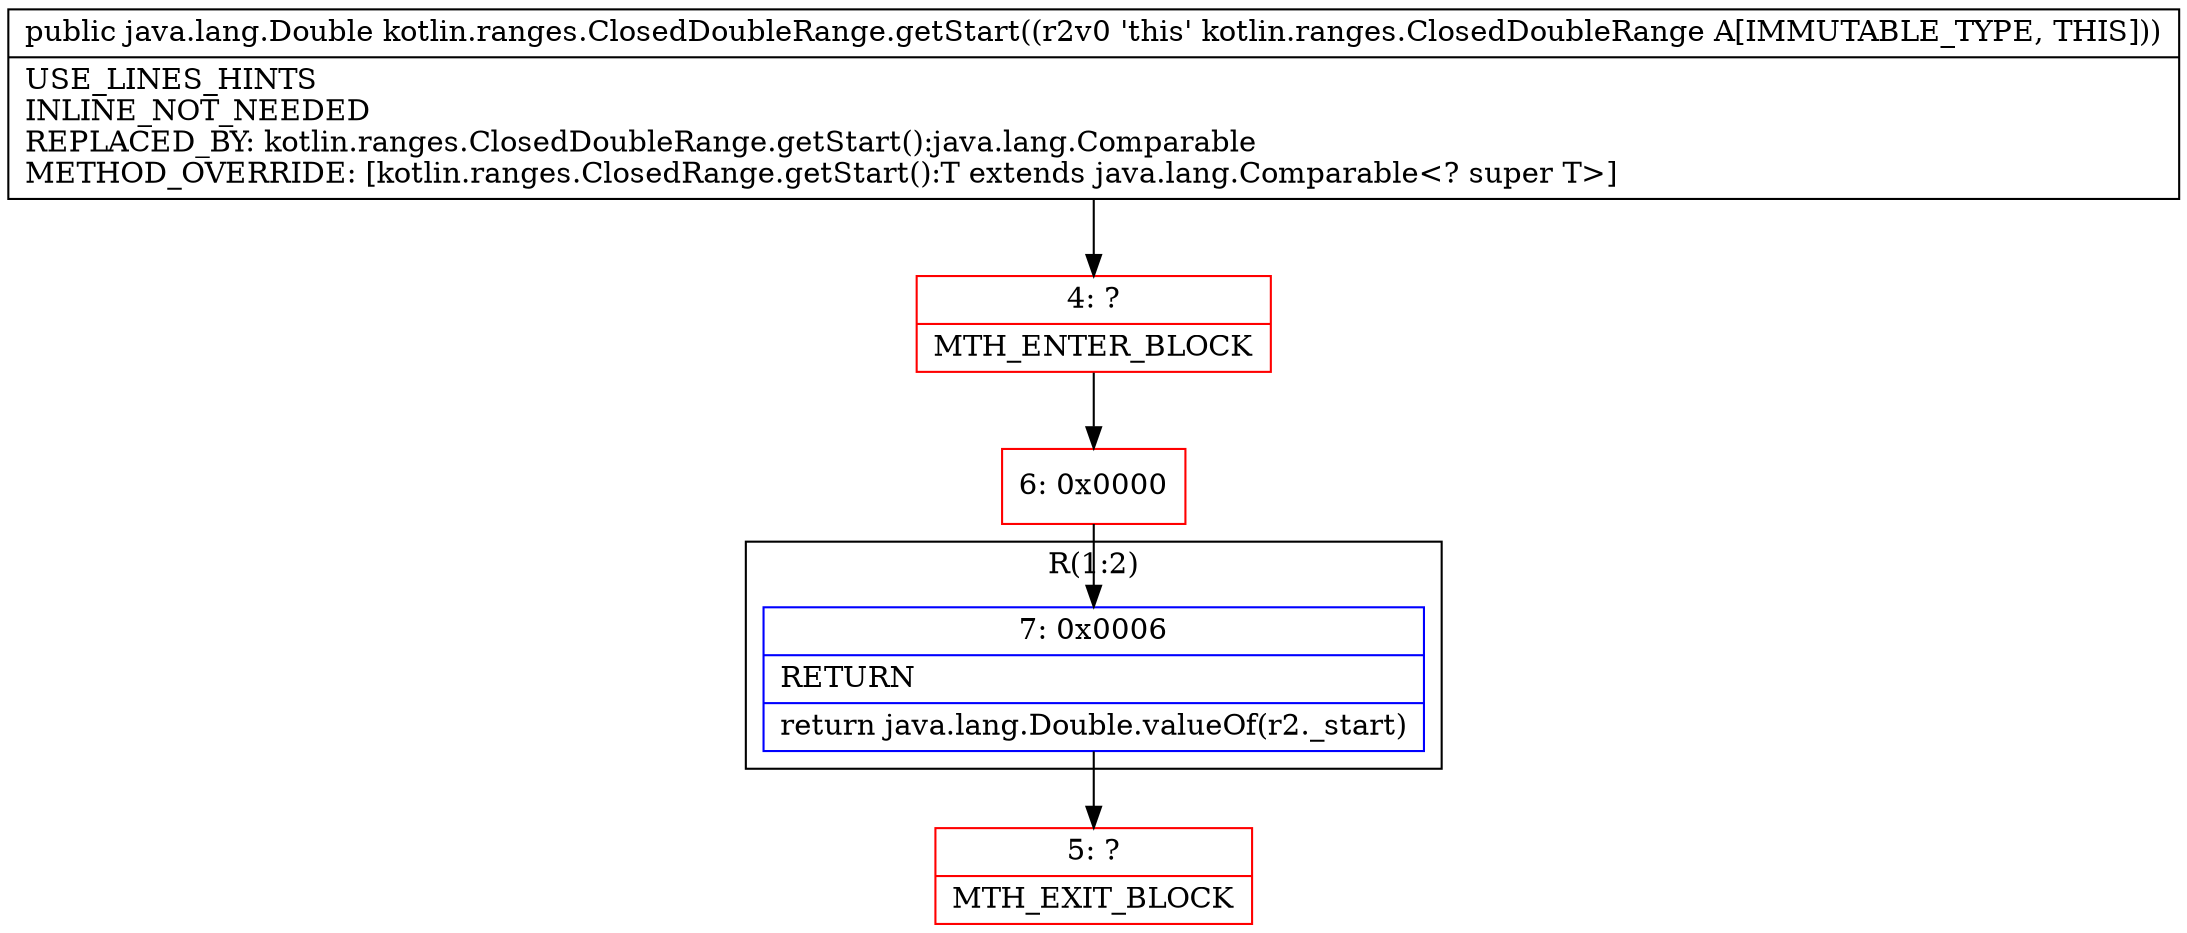 digraph "CFG forkotlin.ranges.ClosedDoubleRange.getStart()Ljava\/lang\/Double;" {
subgraph cluster_Region_1772589712 {
label = "R(1:2)";
node [shape=record,color=blue];
Node_7 [shape=record,label="{7\:\ 0x0006|RETURN\l|return java.lang.Double.valueOf(r2._start)\l}"];
}
Node_4 [shape=record,color=red,label="{4\:\ ?|MTH_ENTER_BLOCK\l}"];
Node_6 [shape=record,color=red,label="{6\:\ 0x0000}"];
Node_5 [shape=record,color=red,label="{5\:\ ?|MTH_EXIT_BLOCK\l}"];
MethodNode[shape=record,label="{public java.lang.Double kotlin.ranges.ClosedDoubleRange.getStart((r2v0 'this' kotlin.ranges.ClosedDoubleRange A[IMMUTABLE_TYPE, THIS]))  | USE_LINES_HINTS\lINLINE_NOT_NEEDED\lREPLACED_BY: kotlin.ranges.ClosedDoubleRange.getStart():java.lang.Comparable\lMETHOD_OVERRIDE: [kotlin.ranges.ClosedRange.getStart():T extends java.lang.Comparable\<? super T\>]\l}"];
MethodNode -> Node_4;Node_7 -> Node_5;
Node_4 -> Node_6;
Node_6 -> Node_7;
}

